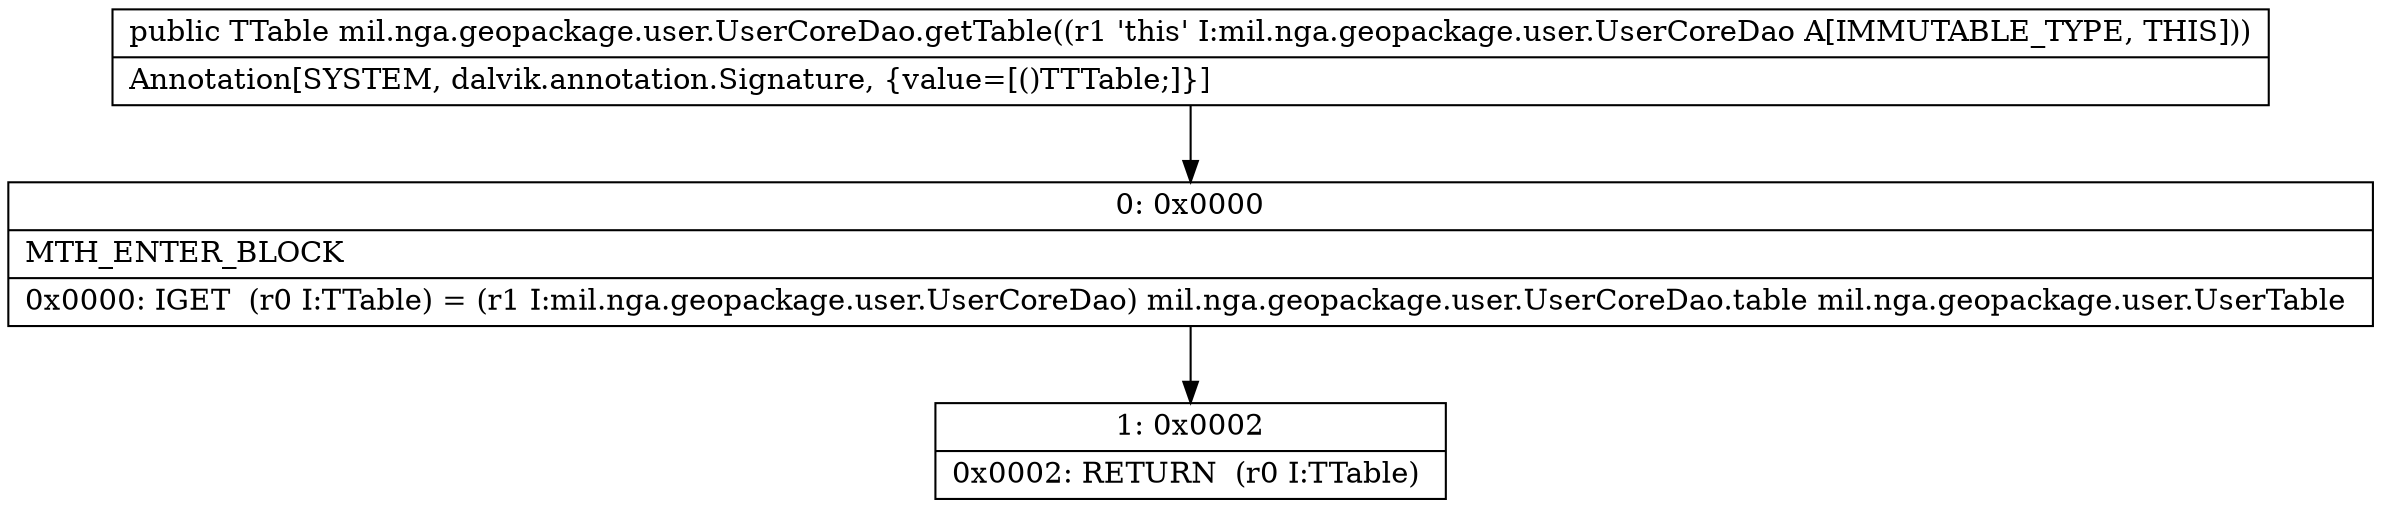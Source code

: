 digraph "CFG formil.nga.geopackage.user.UserCoreDao.getTable()Lmil\/nga\/geopackage\/user\/UserTable;" {
Node_0 [shape=record,label="{0\:\ 0x0000|MTH_ENTER_BLOCK\l|0x0000: IGET  (r0 I:TTable) = (r1 I:mil.nga.geopackage.user.UserCoreDao) mil.nga.geopackage.user.UserCoreDao.table mil.nga.geopackage.user.UserTable \l}"];
Node_1 [shape=record,label="{1\:\ 0x0002|0x0002: RETURN  (r0 I:TTable) \l}"];
MethodNode[shape=record,label="{public TTable mil.nga.geopackage.user.UserCoreDao.getTable((r1 'this' I:mil.nga.geopackage.user.UserCoreDao A[IMMUTABLE_TYPE, THIS]))  | Annotation[SYSTEM, dalvik.annotation.Signature, \{value=[()TTTable;]\}]\l}"];
MethodNode -> Node_0;
Node_0 -> Node_1;
}

